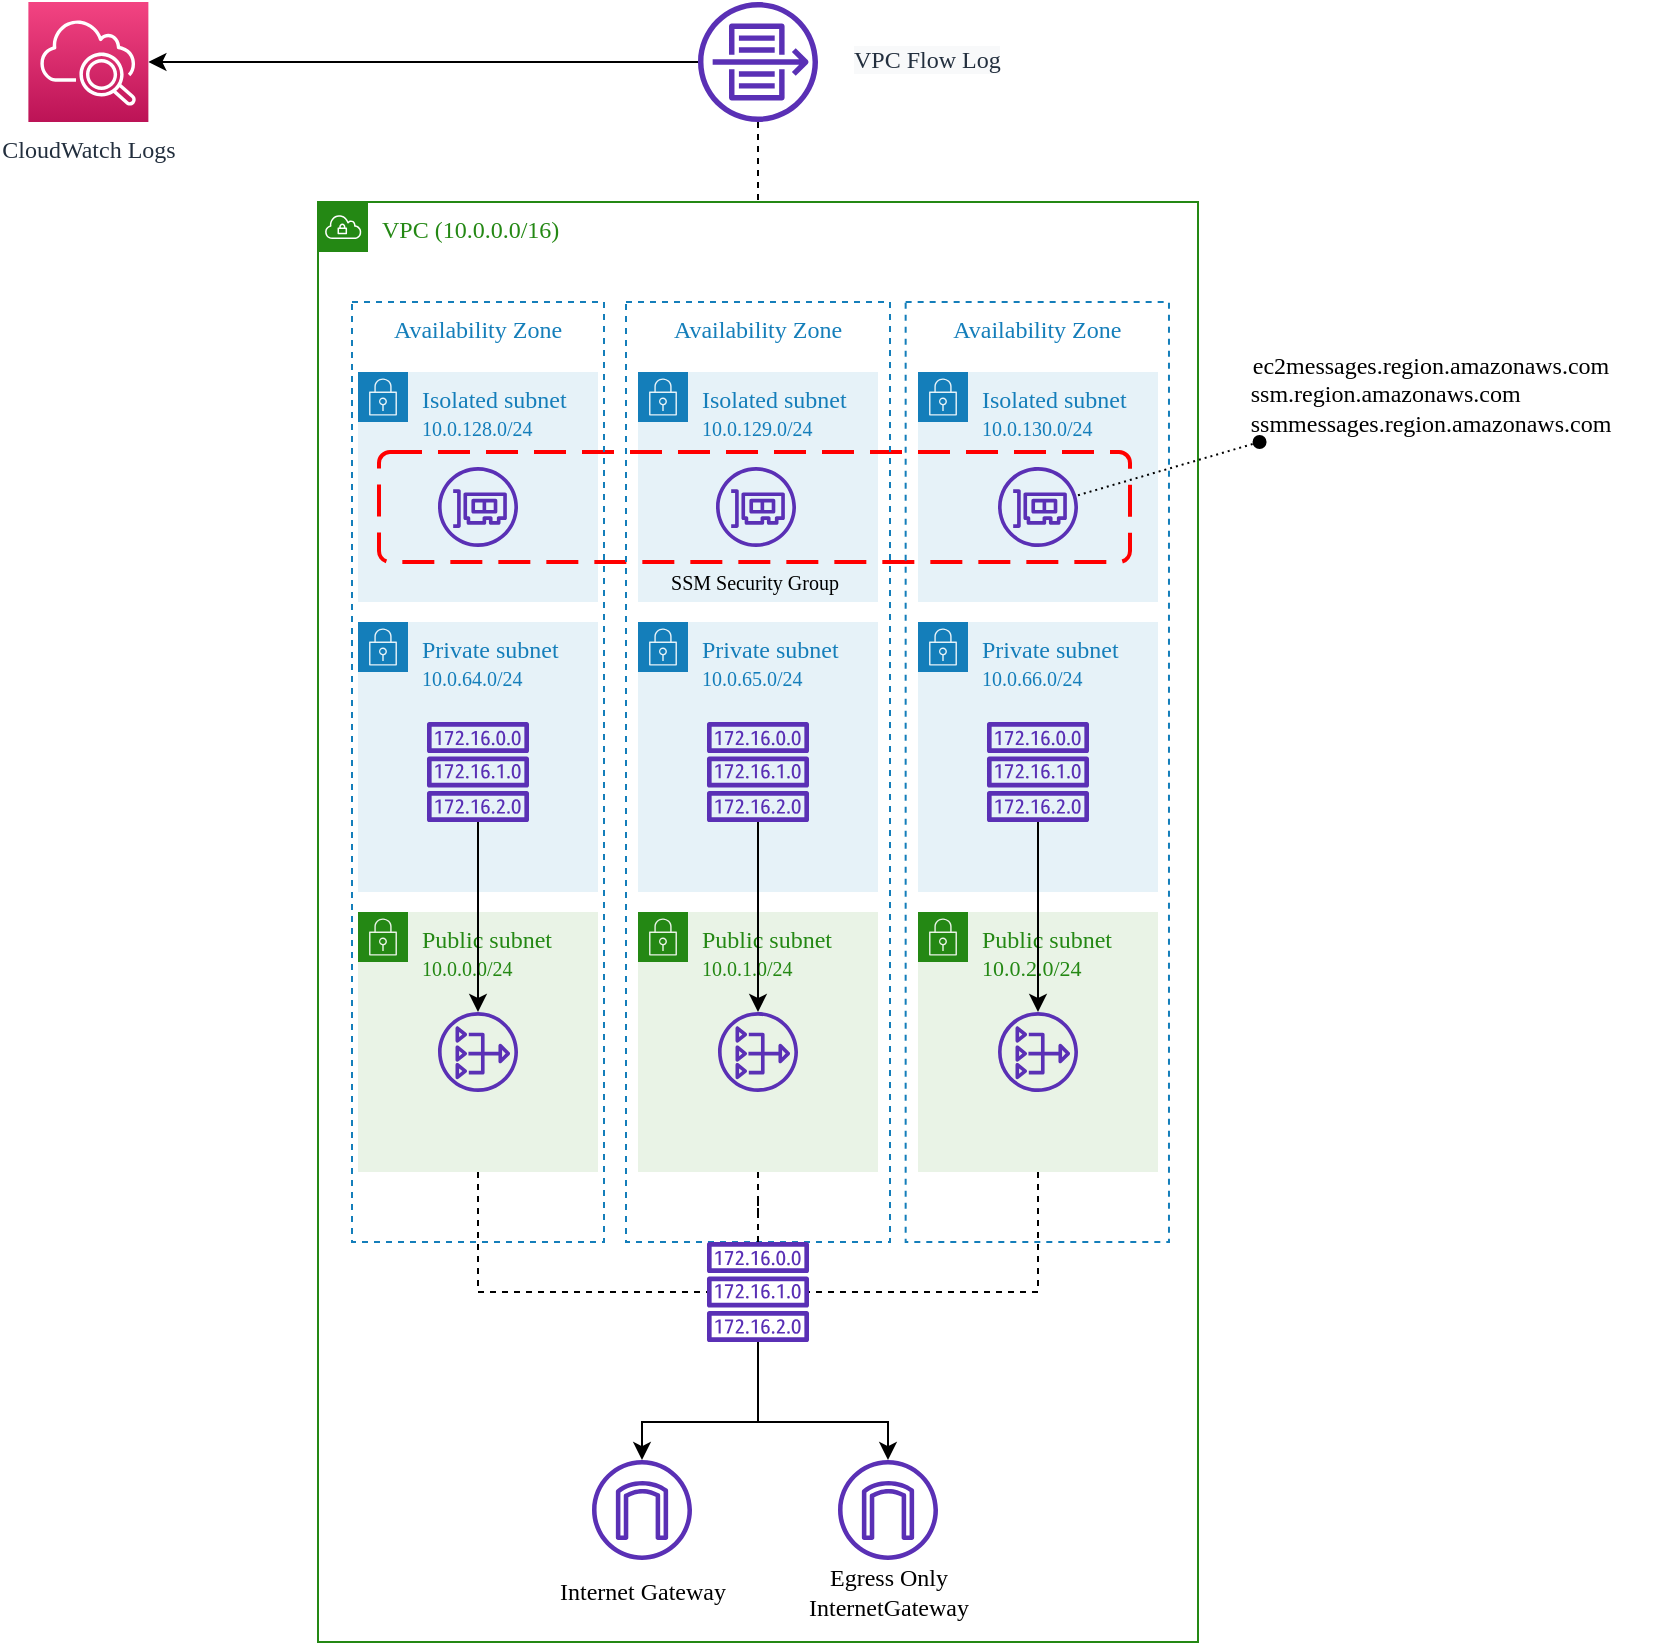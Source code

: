 <mxfile version="13.7.9" type="device"><diagram id="XUl1SBFHkR9ON-FORC6x" name="Page-1"><mxGraphModel dx="997" dy="692" grid="1" gridSize="10" guides="1" tooltips="1" connect="1" arrows="1" fold="1" page="1" pageScale="1" pageWidth="827" pageHeight="1169" math="0" shadow="0"><root><mxCell id="0"/><mxCell id="1" parent="0"/><mxCell id="ZZ6oJjcTQXthIwuMTlAB-1" value="VPC (10.0.0.0/16)" style="points=[[0,0],[0.25,0],[0.5,0],[0.75,0],[1,0],[1,0.25],[1,0.5],[1,0.75],[1,1],[0.75,1],[0.5,1],[0.25,1],[0,1],[0,0.75],[0,0.5],[0,0.25]];outlineConnect=0;gradientColor=none;html=1;whiteSpace=wrap;fontSize=12;fontStyle=0;shape=mxgraph.aws4.group;grIcon=mxgraph.aws4.group_vpc;strokeColor=#248814;fillColor=none;verticalAlign=top;align=left;spacingLeft=30;dashed=0;fontFamily=Amazon Ember;fontColor=#248814;" vertex="1" parent="1"><mxGeometry x="194" y="540" width="440" height="720" as="geometry"/></mxCell><mxCell id="ZZ6oJjcTQXthIwuMTlAB-17" value="Isolated subnet&lt;br&gt;&lt;font style=&quot;font-size: 10px&quot;&gt;10.0.130.0/24&lt;/font&gt;" style="points=[[0,0],[0.25,0],[0.5,0],[0.75,0],[1,0],[1,0.25],[1,0.5],[1,0.75],[1,1],[0.75,1],[0.5,1],[0.25,1],[0,1],[0,0.75],[0,0.5],[0,0.25]];outlineConnect=0;gradientColor=none;html=1;whiteSpace=wrap;fontSize=12;fontStyle=0;shape=mxgraph.aws4.group;grIcon=mxgraph.aws4.group_security_group;grStroke=0;strokeColor=#147EBA;fillColor=#E6F2F8;verticalAlign=top;align=left;spacingLeft=30;fontColor=#147EBA;dashed=0;fontFamily=Amazon Ember;" vertex="1" parent="1"><mxGeometry x="494" y="625" width="120" height="115" as="geometry"/></mxCell><mxCell id="ZZ6oJjcTQXthIwuMTlAB-16" value="Isolated subnet&lt;br&gt;&lt;font style=&quot;font-size: 10px&quot;&gt;10.0.129.0/24&lt;/font&gt;" style="points=[[0,0],[0.25,0],[0.5,0],[0.75,0],[1,0],[1,0.25],[1,0.5],[1,0.75],[1,1],[0.75,1],[0.5,1],[0.25,1],[0,1],[0,0.75],[0,0.5],[0,0.25]];outlineConnect=0;gradientColor=none;html=1;whiteSpace=wrap;fontSize=12;fontStyle=0;shape=mxgraph.aws4.group;grIcon=mxgraph.aws4.group_security_group;grStroke=0;strokeColor=#147EBA;fillColor=#E6F2F8;verticalAlign=top;align=left;spacingLeft=30;fontColor=#147EBA;dashed=0;fontFamily=Amazon Ember;" vertex="1" parent="1"><mxGeometry x="354" y="625" width="120" height="115" as="geometry"/></mxCell><mxCell id="ZZ6oJjcTQXthIwuMTlAB-15" value="Isolated subnet&lt;br&gt;&lt;font style=&quot;font-size: 10px&quot;&gt;10.0.128.0/24&lt;/font&gt;" style="points=[[0,0],[0.25,0],[0.5,0],[0.75,0],[1,0],[1,0.25],[1,0.5],[1,0.75],[1,1],[0.75,1],[0.5,1],[0.25,1],[0,1],[0,0.75],[0,0.5],[0,0.25]];outlineConnect=0;gradientColor=none;html=1;whiteSpace=wrap;fontSize=12;fontStyle=0;shape=mxgraph.aws4.group;grIcon=mxgraph.aws4.group_security_group;grStroke=0;strokeColor=#147EBA;fillColor=#E6F2F8;verticalAlign=top;align=left;spacingLeft=30;fontColor=#147EBA;dashed=0;fontFamily=Amazon Ember;" vertex="1" parent="1"><mxGeometry x="214" y="625" width="120" height="115" as="geometry"/></mxCell><mxCell id="ZZ6oJjcTQXthIwuMTlAB-53" value="" style="rounded=1;arcSize=10;dashed=1;strokeColor=#ff0000;fillColor=none;gradientColor=none;dashPattern=8 4;strokeWidth=2;fontFamily=Amazon Ember;align=center;" vertex="1" parent="1"><mxGeometry x="224.5" y="665" width="375.5" height="55" as="geometry"/></mxCell><mxCell id="ZZ6oJjcTQXthIwuMTlAB-42" value="Availability Zone" style="fillColor=none;strokeColor=#147EBA;dashed=1;verticalAlign=top;fontStyle=0;fontColor=#147EBA;fontFamily=Amazon Ember;" vertex="1" parent="1"><mxGeometry x="487.83" y="590" width="131.66" height="470" as="geometry"/></mxCell><mxCell id="ZZ6oJjcTQXthIwuMTlAB-25" value="Availability Zone" style="fillColor=none;strokeColor=#147EBA;dashed=1;verticalAlign=top;fontStyle=0;fontColor=#147EBA;fontFamily=Amazon Ember;" vertex="1" parent="1"><mxGeometry x="211" y="590" width="126" height="470" as="geometry"/></mxCell><mxCell id="ZZ6oJjcTQXthIwuMTlAB-41" value="Availability Zone" style="fillColor=none;strokeColor=#147EBA;dashed=1;verticalAlign=top;fontStyle=0;fontColor=#147EBA;fontFamily=Amazon Ember;" vertex="1" parent="1"><mxGeometry x="348" y="590" width="132" height="470" as="geometry"/></mxCell><mxCell id="ZZ6oJjcTQXthIwuMTlAB-2" value="Private subnet&lt;br&gt;&lt;font style=&quot;font-size: 10px&quot;&gt;10.0.64.0/24&lt;/font&gt;" style="points=[[0,0],[0.25,0],[0.5,0],[0.75,0],[1,0],[1,0.25],[1,0.5],[1,0.75],[1,1],[0.75,1],[0.5,1],[0.25,1],[0,1],[0,0.75],[0,0.5],[0,0.25]];outlineConnect=0;gradientColor=none;html=1;whiteSpace=wrap;fontSize=12;fontStyle=0;shape=mxgraph.aws4.group;grIcon=mxgraph.aws4.group_security_group;grStroke=0;strokeColor=#147EBA;fillColor=#E6F2F8;verticalAlign=top;align=left;spacingLeft=30;fontColor=#147EBA;dashed=0;fontFamily=Amazon Ember;" vertex="1" parent="1"><mxGeometry x="214" y="750" width="120" height="135" as="geometry"/></mxCell><mxCell id="ZZ6oJjcTQXthIwuMTlAB-3" value="Private&amp;nbsp;subnet&lt;br&gt;&lt;font style=&quot;font-size: 10px&quot;&gt;10.0.65.0/24&lt;/font&gt;" style="points=[[0,0],[0.25,0],[0.5,0],[0.75,0],[1,0],[1,0.25],[1,0.5],[1,0.75],[1,1],[0.75,1],[0.5,1],[0.25,1],[0,1],[0,0.75],[0,0.5],[0,0.25]];outlineConnect=0;gradientColor=none;html=1;whiteSpace=wrap;fontSize=12;fontStyle=0;shape=mxgraph.aws4.group;grIcon=mxgraph.aws4.group_security_group;grStroke=0;strokeColor=#147EBA;fillColor=#E6F2F8;verticalAlign=top;align=left;spacingLeft=30;fontColor=#147EBA;dashed=0;fontFamily=Amazon Ember;" vertex="1" parent="1"><mxGeometry x="354" y="750" width="120" height="135" as="geometry"/></mxCell><mxCell id="ZZ6oJjcTQXthIwuMTlAB-4" value="Private&amp;nbsp;subnet&lt;br&gt;&lt;font style=&quot;font-size: 10px&quot;&gt;10.0.66.0/24&lt;/font&gt;" style="points=[[0,0],[0.25,0],[0.5,0],[0.75,0],[1,0],[1,0.25],[1,0.5],[1,0.75],[1,1],[0.75,1],[0.5,1],[0.25,1],[0,1],[0,0.75],[0,0.5],[0,0.25]];outlineConnect=0;gradientColor=none;html=1;whiteSpace=wrap;fontSize=12;fontStyle=0;shape=mxgraph.aws4.group;grIcon=mxgraph.aws4.group_security_group;grStroke=0;strokeColor=#147EBA;fillColor=#E6F2F8;verticalAlign=top;align=left;spacingLeft=30;fontColor=#147EBA;dashed=0;fontFamily=Amazon Ember;" vertex="1" parent="1"><mxGeometry x="494" y="750" width="120" height="135" as="geometry"/></mxCell><mxCell id="ZZ6oJjcTQXthIwuMTlAB-5" value="" style="outlineConnect=0;fontColor=#232F3E;gradientColor=none;fillColor=#5A30B5;strokeColor=none;dashed=0;verticalLabelPosition=bottom;verticalAlign=top;align=center;html=1;fontSize=12;fontStyle=0;aspect=fixed;pointerEvents=1;shape=mxgraph.aws4.internet_gateway;fontFamily=Amazon Ember;" vertex="1" parent="1"><mxGeometry x="331" y="1169" width="50" height="50" as="geometry"/></mxCell><mxCell id="ZZ6oJjcTQXthIwuMTlAB-39" style="edgeStyle=orthogonalEdgeStyle;rounded=0;orthogonalLoop=1;jettySize=auto;html=1;exitX=0.5;exitY=1;exitDx=0;exitDy=0;endArrow=none;endFill=0;dashed=1;fontFamily=Amazon Ember;" edge="1" parent="1" source="ZZ6oJjcTQXthIwuMTlAB-6" target="ZZ6oJjcTQXthIwuMTlAB-38"><mxGeometry relative="1" as="geometry"><Array as="points"><mxPoint x="274" y="1085"/></Array></mxGeometry></mxCell><mxCell id="ZZ6oJjcTQXthIwuMTlAB-6" value="Public subnet&lt;br&gt;&lt;font style=&quot;font-size: 10px&quot;&gt;10.0.0.0/24&lt;/font&gt;" style="points=[[0,0],[0.25,0],[0.5,0],[0.75,0],[1,0],[1,0.25],[1,0.5],[1,0.75],[1,1],[0.75,1],[0.5,1],[0.25,1],[0,1],[0,0.75],[0,0.5],[0,0.25]];outlineConnect=0;gradientColor=none;html=1;whiteSpace=wrap;fontSize=12;fontStyle=0;shape=mxgraph.aws4.group;grIcon=mxgraph.aws4.group_security_group;grStroke=0;strokeColor=#248814;fillColor=#E9F3E6;verticalAlign=top;align=left;spacingLeft=30;fontColor=#248814;dashed=0;fontFamily=Amazon Ember;" vertex="1" parent="1"><mxGeometry x="214" y="895" width="120" height="130" as="geometry"/></mxCell><mxCell id="ZZ6oJjcTQXthIwuMTlAB-43" value="" style="edgeStyle=orthogonalEdgeStyle;rounded=0;orthogonalLoop=1;jettySize=auto;html=1;endArrow=none;endFill=0;dashed=1;fontFamily=Amazon Ember;" edge="1" parent="1" source="ZZ6oJjcTQXthIwuMTlAB-7" target="ZZ6oJjcTQXthIwuMTlAB-38"><mxGeometry relative="1" as="geometry"/></mxCell><mxCell id="ZZ6oJjcTQXthIwuMTlAB-7" value="Public subnet&lt;br&gt;&lt;font style=&quot;font-size: 10px&quot;&gt;10.0.1.0/24&lt;/font&gt;" style="points=[[0,0],[0.25,0],[0.5,0],[0.75,0],[1,0],[1,0.25],[1,0.5],[1,0.75],[1,1],[0.75,1],[0.5,1],[0.25,1],[0,1],[0,0.75],[0,0.5],[0,0.25]];outlineConnect=0;gradientColor=none;html=1;whiteSpace=wrap;fontSize=12;fontStyle=0;shape=mxgraph.aws4.group;grIcon=mxgraph.aws4.group_security_group;grStroke=0;strokeColor=#248814;fillColor=#E9F3E6;verticalAlign=top;align=left;spacingLeft=30;fontColor=#248814;dashed=0;fontFamily=Amazon Ember;" vertex="1" parent="1"><mxGeometry x="354" y="895" width="120" height="130" as="geometry"/></mxCell><mxCell id="ZZ6oJjcTQXthIwuMTlAB-40" style="edgeStyle=orthogonalEdgeStyle;rounded=0;orthogonalLoop=1;jettySize=auto;html=1;exitX=0.5;exitY=1;exitDx=0;exitDy=0;endArrow=none;endFill=0;dashed=1;fontFamily=Amazon Ember;" edge="1" parent="1" source="ZZ6oJjcTQXthIwuMTlAB-8" target="ZZ6oJjcTQXthIwuMTlAB-38"><mxGeometry relative="1" as="geometry"><Array as="points"><mxPoint x="554" y="1085"/></Array></mxGeometry></mxCell><mxCell id="ZZ6oJjcTQXthIwuMTlAB-8" value="Public subnet&lt;br&gt;&lt;font style=&quot;font-size: 11px&quot;&gt;10.0.2.0/24&lt;/font&gt;" style="points=[[0,0],[0.25,0],[0.5,0],[0.75,0],[1,0],[1,0.25],[1,0.5],[1,0.75],[1,1],[0.75,1],[0.5,1],[0.25,1],[0,1],[0,0.75],[0,0.5],[0,0.25]];outlineConnect=0;gradientColor=none;html=1;whiteSpace=wrap;fontSize=12;fontStyle=0;shape=mxgraph.aws4.group;grIcon=mxgraph.aws4.group_security_group;grStroke=0;strokeColor=#248814;fillColor=#E9F3E6;verticalAlign=top;align=left;spacingLeft=30;fontColor=#248814;dashed=0;fontFamily=Amazon Ember;" vertex="1" parent="1"><mxGeometry x="494" y="895" width="120" height="130" as="geometry"/></mxCell><mxCell id="ZZ6oJjcTQXthIwuMTlAB-12" value="" style="outlineConnect=0;fontColor=#232F3E;gradientColor=none;fillColor=#5A30B5;strokeColor=none;dashed=0;verticalLabelPosition=bottom;verticalAlign=top;align=center;html=1;fontSize=12;fontStyle=0;aspect=fixed;pointerEvents=1;shape=mxgraph.aws4.nat_gateway;fontFamily=Amazon Ember;" vertex="1" parent="1"><mxGeometry x="254" y="945" width="40" height="40" as="geometry"/></mxCell><mxCell id="ZZ6oJjcTQXthIwuMTlAB-13" value="" style="outlineConnect=0;fontColor=#232F3E;gradientColor=none;fillColor=#5A30B5;strokeColor=none;dashed=0;verticalLabelPosition=bottom;verticalAlign=top;align=center;html=1;fontSize=12;fontStyle=0;aspect=fixed;pointerEvents=1;shape=mxgraph.aws4.nat_gateway;fontFamily=Amazon Ember;" vertex="1" parent="1"><mxGeometry x="394" y="945" width="40" height="40" as="geometry"/></mxCell><mxCell id="ZZ6oJjcTQXthIwuMTlAB-14" value="" style="outlineConnect=0;fontColor=#232F3E;gradientColor=none;fillColor=#5A30B5;strokeColor=none;dashed=0;verticalLabelPosition=bottom;verticalAlign=top;align=center;html=1;fontSize=12;fontStyle=0;aspect=fixed;pointerEvents=1;shape=mxgraph.aws4.nat_gateway;fontFamily=Amazon Ember;" vertex="1" parent="1"><mxGeometry x="534" y="945" width="40" height="40" as="geometry"/></mxCell><mxCell id="ZZ6oJjcTQXthIwuMTlAB-46" style="edgeStyle=orthogonalEdgeStyle;rounded=0;orthogonalLoop=1;jettySize=auto;html=1;endArrow=classic;endFill=1;fontFamily=Amazon Ember;" edge="1" parent="1" source="ZZ6oJjcTQXthIwuMTlAB-21" target="ZZ6oJjcTQXthIwuMTlAB-26"><mxGeometry relative="1" as="geometry"/></mxCell><mxCell id="ZZ6oJjcTQXthIwuMTlAB-49" value="" style="edgeStyle=orthogonalEdgeStyle;rounded=0;orthogonalLoop=1;jettySize=auto;html=1;endArrow=none;endFill=0;fontFamily=Amazon Ember;dashed=1;" edge="1" parent="1" source="ZZ6oJjcTQXthIwuMTlAB-21" target="ZZ6oJjcTQXthIwuMTlAB-1"><mxGeometry relative="1" as="geometry"/></mxCell><mxCell id="ZZ6oJjcTQXthIwuMTlAB-21" value="" style="outlineConnect=0;fontColor=#232F3E;gradientColor=none;fillColor=#5A30B5;strokeColor=none;dashed=0;verticalLabelPosition=bottom;verticalAlign=top;align=center;html=1;fontSize=12;fontStyle=0;aspect=fixed;pointerEvents=1;shape=mxgraph.aws4.flow_logs;fontFamily=Amazon Ember;" vertex="1" parent="1"><mxGeometry x="384" y="440" width="60" height="60" as="geometry"/></mxCell><mxCell id="ZZ6oJjcTQXthIwuMTlAB-29" value="" style="edgeStyle=orthogonalEdgeStyle;rounded=0;orthogonalLoop=1;jettySize=auto;html=1;fontFamily=Amazon Ember;" edge="1" parent="1" source="ZZ6oJjcTQXthIwuMTlAB-23" target="ZZ6oJjcTQXthIwuMTlAB-12"><mxGeometry relative="1" as="geometry"/></mxCell><mxCell id="ZZ6oJjcTQXthIwuMTlAB-23" value="" style="outlineConnect=0;fontColor=#232F3E;gradientColor=none;fillColor=#5A30B5;strokeColor=none;dashed=0;verticalLabelPosition=bottom;verticalAlign=top;align=center;html=1;fontSize=12;fontStyle=0;aspect=fixed;pointerEvents=1;shape=mxgraph.aws4.route_table;fontFamily=Amazon Ember;" vertex="1" parent="1"><mxGeometry x="248.34" y="800" width="51.32" height="50" as="geometry"/></mxCell><mxCell id="ZZ6oJjcTQXthIwuMTlAB-26" value="CloudWatch Logs" style="outlineConnect=0;fontColor=#232F3E;gradientColor=#F34482;gradientDirection=north;fillColor=#BC1356;strokeColor=#ffffff;dashed=0;verticalLabelPosition=bottom;verticalAlign=top;align=center;html=1;fontSize=12;fontStyle=0;aspect=fixed;shape=mxgraph.aws4.resourceIcon;resIcon=mxgraph.aws4.cloudwatch_2;fontFamily=Amazon Ember;" vertex="1" parent="1"><mxGeometry x="49.19" y="440" width="60" height="60" as="geometry"/></mxCell><mxCell id="ZZ6oJjcTQXthIwuMTlAB-30" value="" style="edgeStyle=orthogonalEdgeStyle;rounded=0;orthogonalLoop=1;jettySize=auto;html=1;fontFamily=Amazon Ember;" edge="1" parent="1" source="ZZ6oJjcTQXthIwuMTlAB-27" target="ZZ6oJjcTQXthIwuMTlAB-13"><mxGeometry relative="1" as="geometry"/></mxCell><mxCell id="ZZ6oJjcTQXthIwuMTlAB-27" value="" style="outlineConnect=0;fontColor=#232F3E;gradientColor=none;fillColor=#5A30B5;strokeColor=none;dashed=0;verticalLabelPosition=bottom;verticalAlign=top;align=center;html=1;fontSize=12;fontStyle=0;aspect=fixed;pointerEvents=1;shape=mxgraph.aws4.route_table;fontFamily=Amazon Ember;" vertex="1" parent="1"><mxGeometry x="388.34" y="800" width="51.32" height="50" as="geometry"/></mxCell><mxCell id="ZZ6oJjcTQXthIwuMTlAB-31" value="" style="edgeStyle=orthogonalEdgeStyle;rounded=0;orthogonalLoop=1;jettySize=auto;html=1;fontFamily=Amazon Ember;" edge="1" parent="1" source="ZZ6oJjcTQXthIwuMTlAB-28" target="ZZ6oJjcTQXthIwuMTlAB-14"><mxGeometry relative="1" as="geometry"/></mxCell><mxCell id="ZZ6oJjcTQXthIwuMTlAB-28" value="" style="outlineConnect=0;fontColor=#232F3E;gradientColor=none;fillColor=#5A30B5;strokeColor=none;dashed=0;verticalLabelPosition=bottom;verticalAlign=top;align=center;html=1;fontSize=12;fontStyle=0;aspect=fixed;pointerEvents=1;shape=mxgraph.aws4.route_table;fontFamily=Amazon Ember;" vertex="1" parent="1"><mxGeometry x="528.34" y="800" width="51.32" height="50" as="geometry"/></mxCell><mxCell id="ZZ6oJjcTQXthIwuMTlAB-35" value="" style="outlineConnect=0;fontColor=#232F3E;gradientColor=none;fillColor=#5A30B5;strokeColor=none;dashed=0;verticalLabelPosition=bottom;verticalAlign=top;align=center;html=1;fontSize=12;fontStyle=0;aspect=fixed;pointerEvents=1;shape=mxgraph.aws4.internet_gateway;fontFamily=Amazon Ember;" vertex="1" parent="1"><mxGeometry x="454" y="1169" width="50" height="50" as="geometry"/></mxCell><mxCell id="ZZ6oJjcTQXthIwuMTlAB-36" value="Internet Gateway" style="text;html=1;align=center;verticalAlign=middle;resizable=0;points=[];autosize=1;fontFamily=Amazon Ember;" vertex="1" parent="1"><mxGeometry x="301" y="1225" width="110" height="20" as="geometry"/></mxCell><mxCell id="ZZ6oJjcTQXthIwuMTlAB-37" value="Egress Only &lt;br&gt;InternetGateway" style="text;html=1;align=center;verticalAlign=middle;resizable=0;points=[];autosize=1;fontFamily=Amazon Ember;" vertex="1" parent="1"><mxGeometry x="424" y="1220" width="110" height="30" as="geometry"/></mxCell><mxCell id="ZZ6oJjcTQXthIwuMTlAB-44" style="edgeStyle=orthogonalEdgeStyle;rounded=0;orthogonalLoop=1;jettySize=auto;html=1;fontFamily=Amazon Ember;" edge="1" parent="1" source="ZZ6oJjcTQXthIwuMTlAB-38" target="ZZ6oJjcTQXthIwuMTlAB-5"><mxGeometry relative="1" as="geometry"><Array as="points"><mxPoint x="414" y="1150"/><mxPoint x="356" y="1150"/></Array></mxGeometry></mxCell><mxCell id="ZZ6oJjcTQXthIwuMTlAB-45" style="edgeStyle=orthogonalEdgeStyle;rounded=0;orthogonalLoop=1;jettySize=auto;html=1;fontFamily=Amazon Ember;" edge="1" parent="1" source="ZZ6oJjcTQXthIwuMTlAB-38" target="ZZ6oJjcTQXthIwuMTlAB-35"><mxGeometry relative="1" as="geometry"><Array as="points"><mxPoint x="414" y="1150"/><mxPoint x="479" y="1150"/></Array></mxGeometry></mxCell><mxCell id="ZZ6oJjcTQXthIwuMTlAB-38" value="" style="outlineConnect=0;fontColor=#232F3E;gradientColor=none;fillColor=#5A30B5;strokeColor=none;dashed=0;verticalLabelPosition=bottom;verticalAlign=top;align=center;html=1;fontSize=12;fontStyle=0;aspect=fixed;pointerEvents=1;shape=mxgraph.aws4.route_table;fontFamily=Amazon Ember;" vertex="1" parent="1"><mxGeometry x="388.34" y="1060" width="51.32" height="50" as="geometry"/></mxCell><mxCell id="ZZ6oJjcTQXthIwuMTlAB-48" value="&lt;meta charset=&quot;utf-8&quot;&gt;&lt;span style=&quot;color: rgb(35, 47, 62); font-size: 12px; font-style: normal; font-weight: 400; letter-spacing: normal; text-indent: 0px; text-transform: none; word-spacing: 0px; background-color: rgb(248, 249, 250); display: inline; float: none;&quot;&gt;VPC Flow Log&lt;/span&gt;" style="text;whiteSpace=wrap;html=1;fontFamily=Amazon Ember;align=left;" vertex="1" parent="1"><mxGeometry x="460" y="455" width="100" height="30" as="geometry"/></mxCell><mxCell id="ZZ6oJjcTQXthIwuMTlAB-50" value="" style="outlineConnect=0;fontColor=#232F3E;gradientColor=none;fillColor=#5A30B5;strokeColor=none;dashed=0;verticalLabelPosition=bottom;verticalAlign=top;align=center;html=1;fontSize=12;fontStyle=0;aspect=fixed;pointerEvents=1;shape=mxgraph.aws4.elastic_network_interface;" vertex="1" parent="1"><mxGeometry x="254" y="672.5" width="40" height="40" as="geometry"/></mxCell><mxCell id="ZZ6oJjcTQXthIwuMTlAB-51" value="" style="outlineConnect=0;fontColor=#232F3E;gradientColor=none;fillColor=#5A30B5;strokeColor=none;dashed=0;verticalLabelPosition=bottom;verticalAlign=top;align=center;html=1;fontSize=12;fontStyle=0;aspect=fixed;pointerEvents=1;shape=mxgraph.aws4.elastic_network_interface;" vertex="1" parent="1"><mxGeometry x="393" y="672.5" width="40" height="40" as="geometry"/></mxCell><mxCell id="ZZ6oJjcTQXthIwuMTlAB-56" style="rounded=0;orthogonalLoop=1;jettySize=auto;html=1;dashed=1;endArrow=oval;endFill=1;fontFamily=Amazon Ember;dashPattern=1 2;" edge="1" parent="1" source="ZZ6oJjcTQXthIwuMTlAB-52" target="ZZ6oJjcTQXthIwuMTlAB-55"><mxGeometry relative="1" as="geometry"/></mxCell><mxCell id="ZZ6oJjcTQXthIwuMTlAB-52" value="" style="outlineConnect=0;fontColor=#232F3E;gradientColor=none;fillColor=#5A30B5;strokeColor=none;dashed=0;verticalLabelPosition=bottom;verticalAlign=top;align=center;html=1;fontSize=12;fontStyle=0;aspect=fixed;pointerEvents=1;shape=mxgraph.aws4.elastic_network_interface;" vertex="1" parent="1"><mxGeometry x="534" y="672.5" width="40" height="40" as="geometry"/></mxCell><mxCell id="ZZ6oJjcTQXthIwuMTlAB-55" value="&lt;div&gt;&lt;span&gt;ec2messages.region.amazonaws.com&lt;/span&gt;&lt;/div&gt;&lt;div style=&quot;text-align: left&quot;&gt;ssm.region.amazonaws.com&lt;/div&gt;&lt;div&gt;&lt;span style=&quot;text-align: left&quot;&gt;ssmmessages.region.amazonaws.com&lt;/span&gt;&lt;br&gt;&lt;/div&gt;" style="text;html=1;align=center;verticalAlign=middle;resizable=0;points=[];autosize=1;fontFamily=Amazon Ember;spacingTop=2;" vertex="1" parent="1"><mxGeometry x="640" y="610" width="220" height="50" as="geometry"/></mxCell><mxCell id="ZZ6oJjcTQXthIwuMTlAB-57" value="SSM Security Group" style="text;html=1;align=center;verticalAlign=middle;resizable=0;points=[];autosize=1;fontFamily=Amazon Ember;fontSize=10;" vertex="1" parent="1"><mxGeometry x="357.25" y="720" width="110" height="20" as="geometry"/></mxCell></root></mxGraphModel></diagram></mxfile>